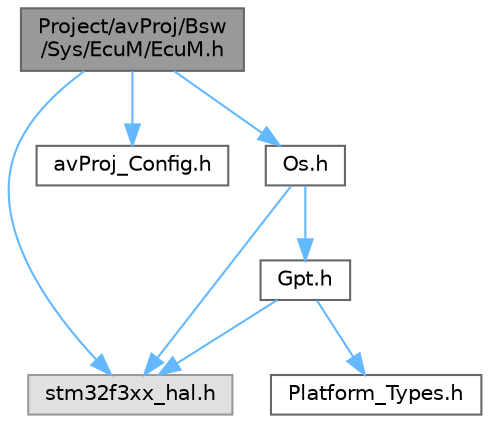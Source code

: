 digraph "Project/avProj/Bsw/Sys/EcuM/EcuM.h"
{
 // LATEX_PDF_SIZE
  bgcolor="transparent";
  edge [fontname=Helvetica,fontsize=10,labelfontname=Helvetica,labelfontsize=10];
  node [fontname=Helvetica,fontsize=10,shape=box,height=0.2,width=0.4];
  Node1 [id="Node000001",label="Project/avProj/Bsw\l/Sys/EcuM/EcuM.h",height=0.2,width=0.4,color="gray40", fillcolor="grey60", style="filled", fontcolor="black",tooltip=" "];
  Node1 -> Node2 [id="edge1_Node000001_Node000002",color="steelblue1",style="solid",tooltip=" "];
  Node2 [id="Node000002",label="stm32f3xx_hal.h",height=0.2,width=0.4,color="grey60", fillcolor="#E0E0E0", style="filled",tooltip=" "];
  Node1 -> Node3 [id="edge2_Node000001_Node000003",color="steelblue1",style="solid",tooltip=" "];
  Node3 [id="Node000003",label="avProj_Config.h",height=0.2,width=0.4,color="grey40", fillcolor="white", style="filled",URL="$av_proj___config_8h.html",tooltip=" "];
  Node1 -> Node4 [id="edge3_Node000001_Node000004",color="steelblue1",style="solid",tooltip=" "];
  Node4 [id="Node000004",label="Os.h",height=0.2,width=0.4,color="grey40", fillcolor="white", style="filled",URL="$_os_8h.html",tooltip=" "];
  Node4 -> Node2 [id="edge4_Node000004_Node000002",color="steelblue1",style="solid",tooltip=" "];
  Node4 -> Node5 [id="edge5_Node000004_Node000005",color="steelblue1",style="solid",tooltip=" "];
  Node5 [id="Node000005",label="Gpt.h",height=0.2,width=0.4,color="grey40", fillcolor="white", style="filled",URL="$_gpt_8h.html",tooltip=" "];
  Node5 -> Node2 [id="edge6_Node000005_Node000002",color="steelblue1",style="solid",tooltip=" "];
  Node5 -> Node6 [id="edge7_Node000005_Node000006",color="steelblue1",style="solid",tooltip=" "];
  Node6 [id="Node000006",label="Platform_Types.h",height=0.2,width=0.4,color="grey40", fillcolor="white", style="filled",URL="$_platform___types_8h.html",tooltip=" "];
}
